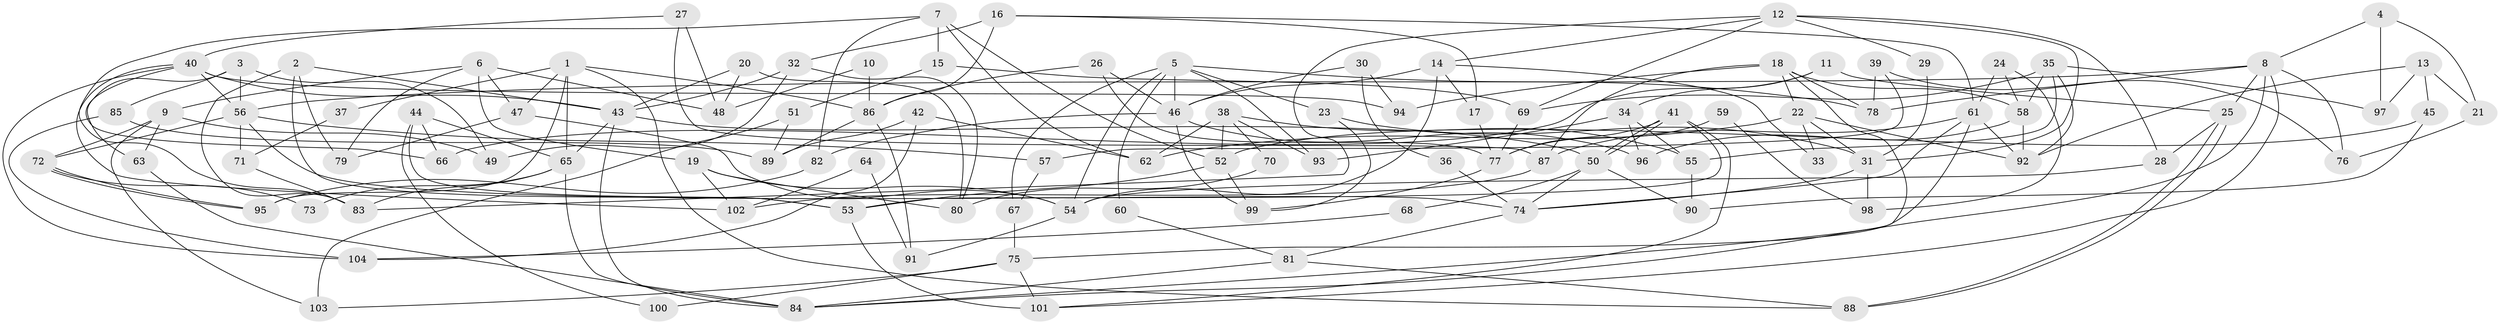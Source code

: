 // coarse degree distribution, {8: 0.1875, 7: 0.15625, 5: 0.15625, 9: 0.0625, 3: 0.1875, 14: 0.03125, 6: 0.09375, 12: 0.03125, 4: 0.09375}
// Generated by graph-tools (version 1.1) at 2025/37/03/04/25 23:37:14]
// undirected, 104 vertices, 208 edges
graph export_dot {
  node [color=gray90,style=filled];
  1;
  2;
  3;
  4;
  5;
  6;
  7;
  8;
  9;
  10;
  11;
  12;
  13;
  14;
  15;
  16;
  17;
  18;
  19;
  20;
  21;
  22;
  23;
  24;
  25;
  26;
  27;
  28;
  29;
  30;
  31;
  32;
  33;
  34;
  35;
  36;
  37;
  38;
  39;
  40;
  41;
  42;
  43;
  44;
  45;
  46;
  47;
  48;
  49;
  50;
  51;
  52;
  53;
  54;
  55;
  56;
  57;
  58;
  59;
  60;
  61;
  62;
  63;
  64;
  65;
  66;
  67;
  68;
  69;
  70;
  71;
  72;
  73;
  74;
  75;
  76;
  77;
  78;
  79;
  80;
  81;
  82;
  83;
  84;
  85;
  86;
  87;
  88;
  89;
  90;
  91;
  92;
  93;
  94;
  95;
  96;
  97;
  98;
  99;
  100;
  101;
  102;
  103;
  104;
  1 -- 86;
  1 -- 65;
  1 -- 37;
  1 -- 47;
  1 -- 88;
  1 -- 95;
  2 -- 43;
  2 -- 83;
  2 -- 53;
  2 -- 79;
  3 -- 63;
  3 -- 56;
  3 -- 49;
  3 -- 85;
  4 -- 21;
  4 -- 8;
  4 -- 97;
  5 -- 54;
  5 -- 23;
  5 -- 46;
  5 -- 60;
  5 -- 67;
  5 -- 78;
  5 -- 93;
  6 -- 9;
  6 -- 47;
  6 -- 19;
  6 -- 48;
  6 -- 79;
  7 -- 82;
  7 -- 62;
  7 -- 15;
  7 -- 52;
  7 -- 83;
  8 -- 56;
  8 -- 84;
  8 -- 25;
  8 -- 76;
  8 -- 78;
  8 -- 101;
  9 -- 72;
  9 -- 49;
  9 -- 63;
  9 -- 103;
  10 -- 48;
  10 -- 86;
  11 -- 25;
  11 -- 34;
  11 -- 66;
  12 -- 28;
  12 -- 31;
  12 -- 14;
  12 -- 29;
  12 -- 69;
  12 -- 83;
  13 -- 92;
  13 -- 97;
  13 -- 21;
  13 -- 45;
  14 -- 46;
  14 -- 17;
  14 -- 33;
  14 -- 54;
  15 -- 51;
  15 -- 69;
  16 -- 17;
  16 -- 32;
  16 -- 61;
  16 -- 86;
  17 -- 77;
  18 -- 78;
  18 -- 58;
  18 -- 22;
  18 -- 84;
  18 -- 87;
  18 -- 94;
  19 -- 54;
  19 -- 80;
  19 -- 102;
  20 -- 43;
  20 -- 48;
  20 -- 80;
  21 -- 76;
  22 -- 92;
  22 -- 31;
  22 -- 33;
  22 -- 62;
  23 -- 99;
  23 -- 31;
  24 -- 58;
  24 -- 61;
  24 -- 98;
  25 -- 88;
  25 -- 88;
  25 -- 28;
  26 -- 46;
  26 -- 77;
  26 -- 86;
  27 -- 40;
  27 -- 87;
  27 -- 48;
  28 -- 54;
  29 -- 31;
  30 -- 46;
  30 -- 94;
  30 -- 36;
  31 -- 74;
  31 -- 98;
  32 -- 80;
  32 -- 43;
  32 -- 49;
  34 -- 55;
  34 -- 96;
  34 -- 93;
  35 -- 55;
  35 -- 69;
  35 -- 58;
  35 -- 92;
  35 -- 97;
  36 -- 74;
  37 -- 71;
  38 -- 52;
  38 -- 93;
  38 -- 55;
  38 -- 62;
  38 -- 70;
  39 -- 78;
  39 -- 57;
  39 -- 76;
  40 -- 43;
  40 -- 66;
  40 -- 56;
  40 -- 94;
  40 -- 102;
  40 -- 104;
  41 -- 50;
  41 -- 50;
  41 -- 53;
  41 -- 77;
  41 -- 101;
  42 -- 104;
  42 -- 62;
  42 -- 89;
  43 -- 84;
  43 -- 50;
  43 -- 65;
  44 -- 53;
  44 -- 65;
  44 -- 66;
  44 -- 100;
  45 -- 52;
  45 -- 90;
  46 -- 99;
  46 -- 82;
  46 -- 96;
  47 -- 79;
  47 -- 54;
  50 -- 74;
  50 -- 68;
  50 -- 90;
  51 -- 103;
  51 -- 89;
  52 -- 53;
  52 -- 99;
  53 -- 101;
  54 -- 91;
  55 -- 90;
  56 -- 74;
  56 -- 57;
  56 -- 71;
  56 -- 72;
  57 -- 67;
  58 -- 92;
  58 -- 96;
  59 -- 77;
  59 -- 98;
  60 -- 81;
  61 -- 87;
  61 -- 74;
  61 -- 75;
  61 -- 92;
  63 -- 84;
  64 -- 102;
  64 -- 91;
  65 -- 83;
  65 -- 73;
  65 -- 84;
  67 -- 75;
  68 -- 104;
  69 -- 77;
  70 -- 80;
  71 -- 83;
  72 -- 95;
  72 -- 95;
  72 -- 73;
  74 -- 81;
  75 -- 101;
  75 -- 100;
  75 -- 103;
  77 -- 99;
  81 -- 88;
  81 -- 84;
  82 -- 95;
  85 -- 89;
  85 -- 104;
  86 -- 89;
  86 -- 91;
  87 -- 102;
}
